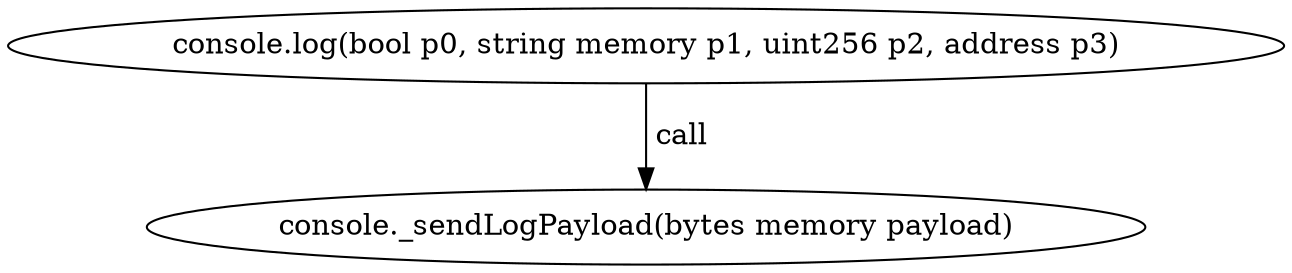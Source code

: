 digraph "" {
	graph [bb="0,0,513.43,124.8"];
	node [label="\N"];
	"console.log(bool p0, string memory p1, uint256 p2, address p3)"	 [height=0.5,
		pos="256.72,106.8",
		width=7.131];
	"console._sendLogPayload(bytes memory payload)"	 [height=0.5,
		pos="256.72,18",
		width=5.7372];
	"console.log(bool p0, string memory p1, uint256 p2, address p3)" -> "console._sendLogPayload(bytes memory payload)" [key=call,
	label=" call",
	lp="268.57,62.4",
	pos="e,256.72,36.072 256.72,88.401 256.72,76.295 256.72,60.208 256.72,46.467"];
}
digraph "" {
	graph [bb="0,0,513.43,124.8"];
	node [label="\N"];
	"console.log(bool p0, string memory p1, uint256 p2, address p3)"	 [height=0.5,
		pos="256.72,106.8",
		width=7.131];
	"console._sendLogPayload(bytes memory payload)"	 [height=0.5,
		pos="256.72,18",
		width=5.7372];
	"console.log(bool p0, string memory p1, uint256 p2, address p3)" -> "console._sendLogPayload(bytes memory payload)" [key=call,
	label=" call",
	lp="268.57,62.4",
	pos="e,256.72,36.072 256.72,88.401 256.72,76.295 256.72,60.208 256.72,46.467"];
}
